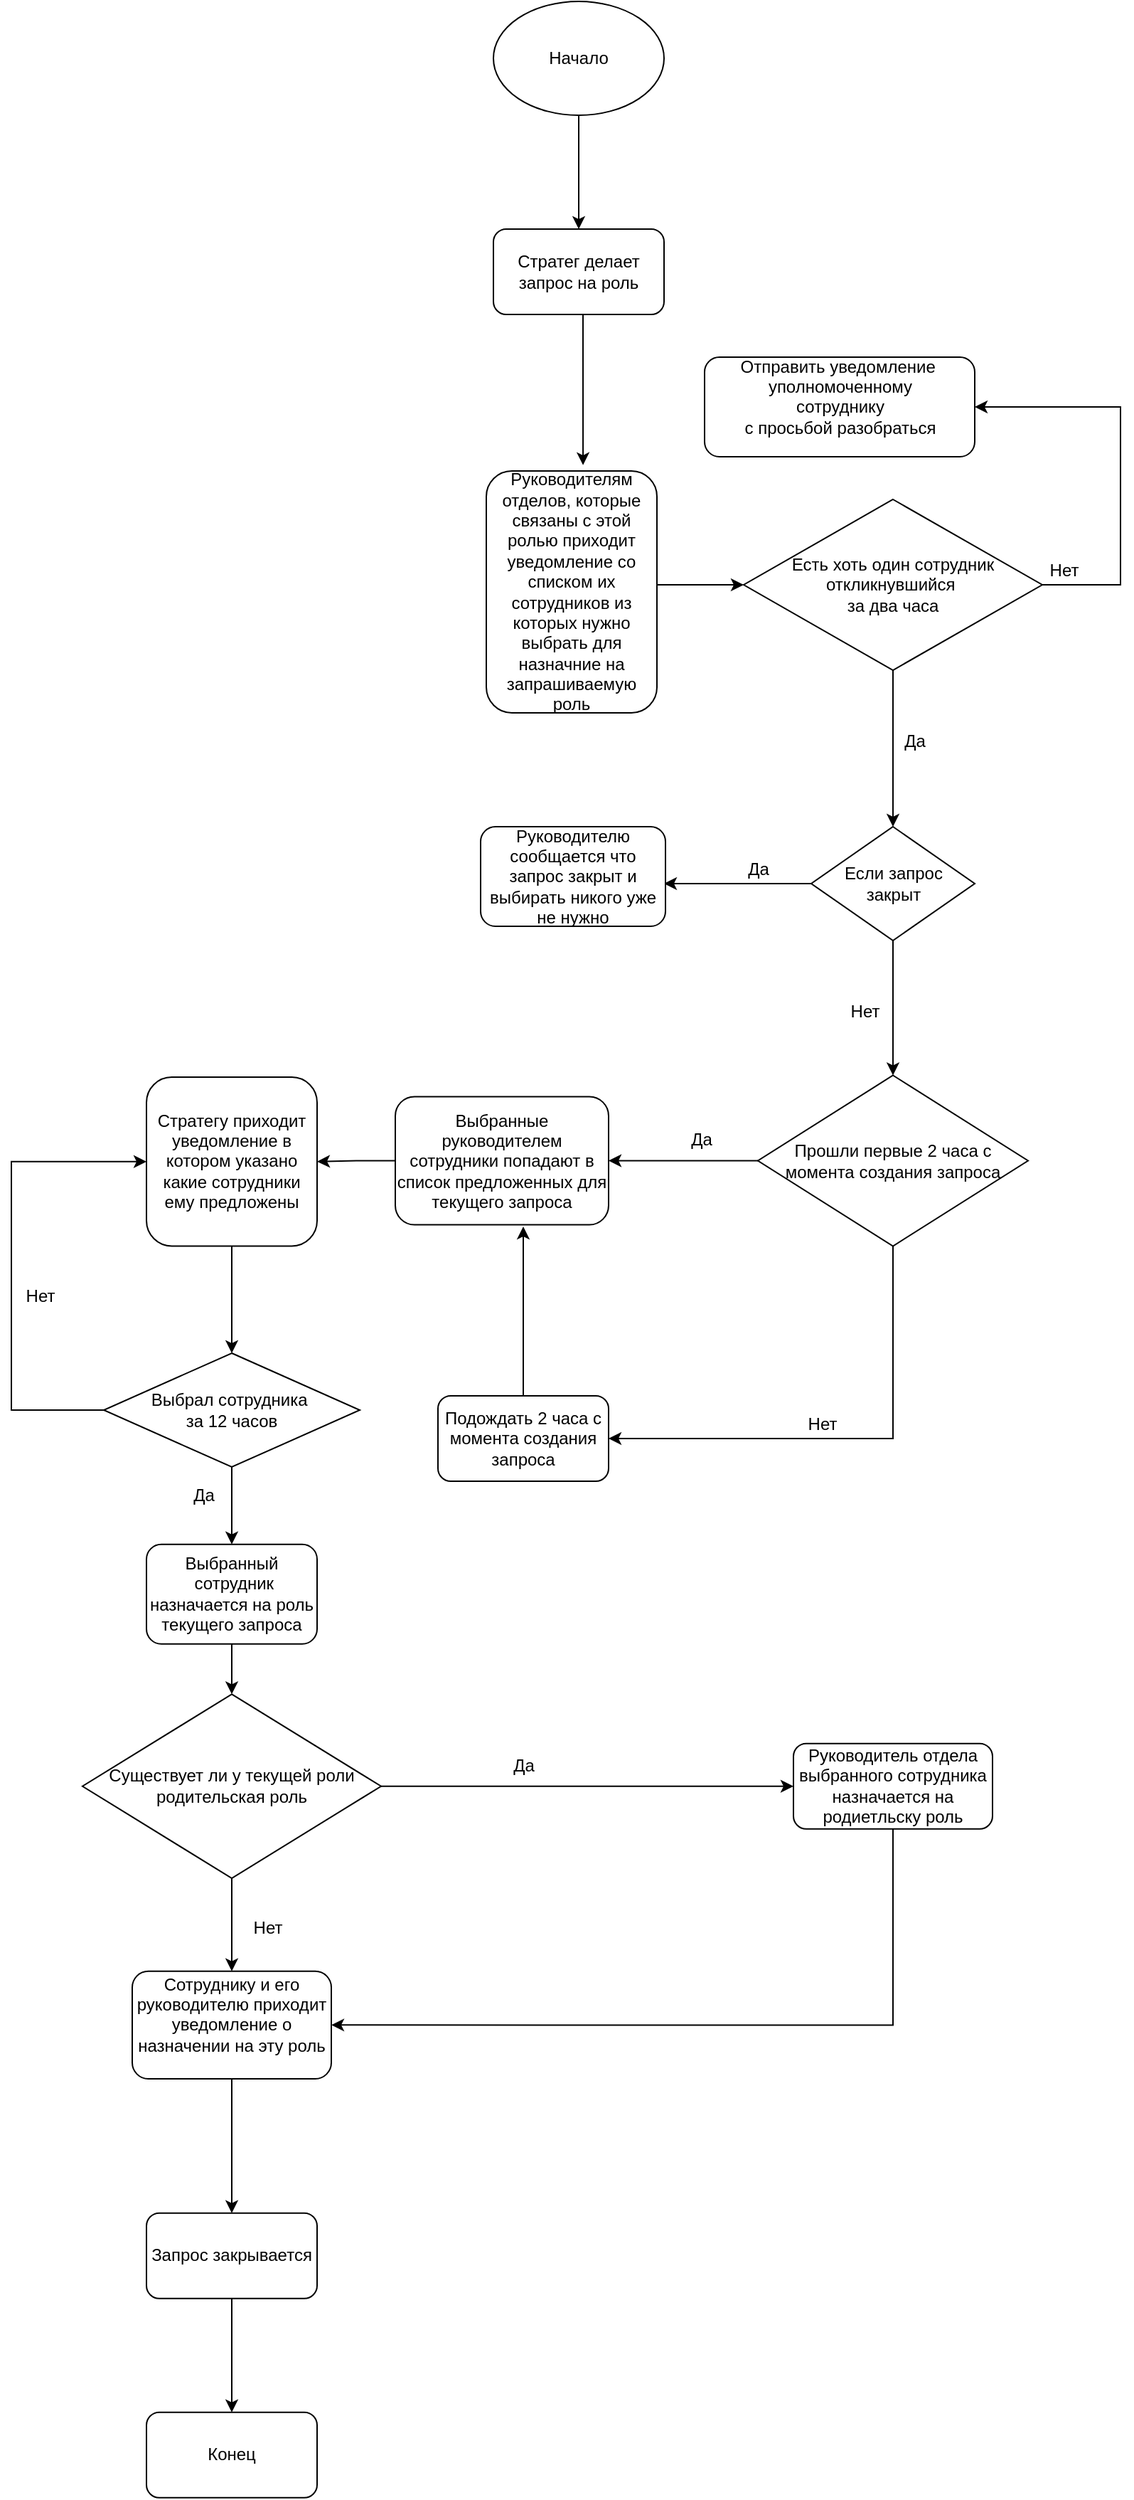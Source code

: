 <mxfile version="15.2.9" type="github">
  <diagram id="C5RBs43oDa-KdzZeNtuy" name="Page-1">
    <mxGraphModel dx="1590" dy="1943" grid="1" gridSize="10" guides="1" tooltips="1" connect="1" arrows="1" fold="1" page="1" pageScale="1" pageWidth="827" pageHeight="1169" math="0" shadow="0">
      <root>
        <mxCell id="WIyWlLk6GJQsqaUBKTNV-0" />
        <mxCell id="WIyWlLk6GJQsqaUBKTNV-1" parent="WIyWlLk6GJQsqaUBKTNV-0" />
        <mxCell id="MZd_cuo-YuZrJoMX92ne-43" style="edgeStyle=orthogonalEdgeStyle;rounded=0;orthogonalLoop=1;jettySize=auto;html=1;entryX=0.567;entryY=-0.024;entryDx=0;entryDy=0;entryPerimeter=0;" edge="1" parent="WIyWlLk6GJQsqaUBKTNV-1" source="zCNVH_hHgbBZrvqFedAu-4" target="zCNVH_hHgbBZrvqFedAu-6">
          <mxGeometry relative="1" as="geometry">
            <Array as="points">
              <mxPoint x="432" y="-50" />
              <mxPoint x="432" y="-50" />
            </Array>
          </mxGeometry>
        </mxCell>
        <mxCell id="zCNVH_hHgbBZrvqFedAu-4" value="Стратег делает запрос на роль" style="rounded=1;whiteSpace=wrap;html=1;" parent="WIyWlLk6GJQsqaUBKTNV-1" vertex="1">
          <mxGeometry x="369" y="-130" width="120" height="60" as="geometry" />
        </mxCell>
        <mxCell id="MZd_cuo-YuZrJoMX92ne-42" style="edgeStyle=orthogonalEdgeStyle;rounded=0;orthogonalLoop=1;jettySize=auto;html=1;entryX=0;entryY=0.5;entryDx=0;entryDy=0;" edge="1" parent="WIyWlLk6GJQsqaUBKTNV-1" source="zCNVH_hHgbBZrvqFedAu-6" target="MZd_cuo-YuZrJoMX92ne-40">
          <mxGeometry relative="1" as="geometry">
            <Array as="points">
              <mxPoint x="500" y="120" />
              <mxPoint x="500" y="120" />
            </Array>
          </mxGeometry>
        </mxCell>
        <mxCell id="zCNVH_hHgbBZrvqFedAu-6" value="Руководителям отделов, которые связаны с этой ролью приходит уведомление со списком их сотрудников из которых нужно выбрать для назначние на запрашиваемую роль" style="rounded=1;whiteSpace=wrap;html=1;" parent="WIyWlLk6GJQsqaUBKTNV-1" vertex="1">
          <mxGeometry x="364" y="40" width="120" height="170" as="geometry" />
        </mxCell>
        <mxCell id="MZd_cuo-YuZrJoMX92ne-59" style="edgeStyle=orthogonalEdgeStyle;rounded=0;orthogonalLoop=1;jettySize=auto;html=1;exitX=0.5;exitY=1;exitDx=0;exitDy=0;entryX=0.5;entryY=0;entryDx=0;entryDy=0;" edge="1" parent="WIyWlLk6GJQsqaUBKTNV-1" source="zCNVH_hHgbBZrvqFedAu-10" target="MZd_cuo-YuZrJoMX92ne-17">
          <mxGeometry relative="1" as="geometry" />
        </mxCell>
        <mxCell id="zCNVH_hHgbBZrvqFedAu-10" value="Стратегу приходит уведомление в котором указано какие сотрудники ему предложены" style="rounded=1;whiteSpace=wrap;html=1;" parent="WIyWlLk6GJQsqaUBKTNV-1" vertex="1">
          <mxGeometry x="125" y="466" width="120" height="118.75" as="geometry" />
        </mxCell>
        <mxCell id="MZd_cuo-YuZrJoMX92ne-60" style="edgeStyle=orthogonalEdgeStyle;rounded=0;orthogonalLoop=1;jettySize=auto;html=1;entryX=0.5;entryY=0;entryDx=0;entryDy=0;" edge="1" parent="WIyWlLk6GJQsqaUBKTNV-1" source="zCNVH_hHgbBZrvqFedAu-12" target="zCNVH_hHgbBZrvqFedAu-20">
          <mxGeometry relative="1" as="geometry" />
        </mxCell>
        <mxCell id="zCNVH_hHgbBZrvqFedAu-12" value="Выбранный&lt;br&gt;&amp;nbsp;сотрудник назначается на роль текущего запроса" style="rounded=1;whiteSpace=wrap;html=1;" parent="WIyWlLk6GJQsqaUBKTNV-1" vertex="1">
          <mxGeometry x="125" y="794.37" width="120" height="70" as="geometry" />
        </mxCell>
        <mxCell id="zCNVH_hHgbBZrvqFedAu-67" style="edgeStyle=orthogonalEdgeStyle;rounded=0;orthogonalLoop=1;jettySize=auto;html=1;" parent="WIyWlLk6GJQsqaUBKTNV-1" source="zCNVH_hHgbBZrvqFedAu-17" edge="1">
          <mxGeometry relative="1" as="geometry">
            <mxPoint x="185" y="1264.37" as="targetPoint" />
          </mxGeometry>
        </mxCell>
        <mxCell id="zCNVH_hHgbBZrvqFedAu-17" value="Сотруднику и его руководителю приходит уведомление о назначении на эту роль&lt;br&gt;&amp;nbsp;" style="rounded=1;whiteSpace=wrap;html=1;" parent="WIyWlLk6GJQsqaUBKTNV-1" vertex="1">
          <mxGeometry x="115" y="1094.37" width="140" height="75.63" as="geometry" />
        </mxCell>
        <mxCell id="zCNVH_hHgbBZrvqFedAu-69" style="edgeStyle=orthogonalEdgeStyle;rounded=0;orthogonalLoop=1;jettySize=auto;html=1;entryX=1;entryY=0.5;entryDx=0;entryDy=0;" parent="WIyWlLk6GJQsqaUBKTNV-1" source="zCNVH_hHgbBZrvqFedAu-19" edge="1" target="zCNVH_hHgbBZrvqFedAu-17">
          <mxGeometry relative="1" as="geometry">
            <mxPoint x="270" y="980" as="targetPoint" />
            <Array as="points">
              <mxPoint x="650" y="1132" />
            </Array>
          </mxGeometry>
        </mxCell>
        <mxCell id="zCNVH_hHgbBZrvqFedAu-19" value="Руководитель отдела выбранного сотрудника назначается на родиетльску роль" style="rounded=1;whiteSpace=wrap;html=1;" parent="WIyWlLk6GJQsqaUBKTNV-1" vertex="1">
          <mxGeometry x="580" y="934.37" width="140" height="60" as="geometry" />
        </mxCell>
        <mxCell id="zCNVH_hHgbBZrvqFedAu-34" style="edgeStyle=orthogonalEdgeStyle;rounded=0;orthogonalLoop=1;jettySize=auto;html=1;entryX=0;entryY=0.5;entryDx=0;entryDy=0;" parent="WIyWlLk6GJQsqaUBKTNV-1" source="zCNVH_hHgbBZrvqFedAu-20" edge="1" target="zCNVH_hHgbBZrvqFedAu-19">
          <mxGeometry relative="1" as="geometry">
            <mxPoint x="550" y="800" as="targetPoint" />
            <Array as="points">
              <mxPoint x="510" y="964" />
              <mxPoint x="510" y="964" />
            </Array>
          </mxGeometry>
        </mxCell>
        <mxCell id="MZd_cuo-YuZrJoMX92ne-61" style="edgeStyle=orthogonalEdgeStyle;rounded=0;orthogonalLoop=1;jettySize=auto;html=1;entryX=0.5;entryY=0;entryDx=0;entryDy=0;" edge="1" parent="WIyWlLk6GJQsqaUBKTNV-1" source="zCNVH_hHgbBZrvqFedAu-20" target="zCNVH_hHgbBZrvqFedAu-17">
          <mxGeometry relative="1" as="geometry" />
        </mxCell>
        <mxCell id="zCNVH_hHgbBZrvqFedAu-20" value="Существует ли у текущей роли родительская роль" style="rhombus;whiteSpace=wrap;html=1;" parent="WIyWlLk6GJQsqaUBKTNV-1" vertex="1">
          <mxGeometry x="80" y="899.68" width="210" height="129.37" as="geometry" />
        </mxCell>
        <mxCell id="MZd_cuo-YuZrJoMX92ne-37" style="edgeStyle=orthogonalEdgeStyle;rounded=0;orthogonalLoop=1;jettySize=auto;html=1;entryX=1;entryY=0.5;entryDx=0;entryDy=0;" edge="1" parent="WIyWlLk6GJQsqaUBKTNV-1" source="zCNVH_hHgbBZrvqFedAu-31" target="zCNVH_hHgbBZrvqFedAu-10">
          <mxGeometry relative="1" as="geometry" />
        </mxCell>
        <mxCell id="zCNVH_hHgbBZrvqFedAu-31" value="Выбранные руководителем сотрудники попадают в список предложенных для текущего запроса" style="rounded=1;whiteSpace=wrap;html=1;" parent="WIyWlLk6GJQsqaUBKTNV-1" vertex="1">
          <mxGeometry x="300" y="479.75" width="150" height="90" as="geometry" />
        </mxCell>
        <mxCell id="EclakT0VGjw_wbwwDs8H-17" style="edgeStyle=orthogonalEdgeStyle;rounded=0;orthogonalLoop=1;jettySize=auto;html=1;" parent="WIyWlLk6GJQsqaUBKTNV-1" source="zCNVH_hHgbBZrvqFedAu-68" edge="1">
          <mxGeometry relative="1" as="geometry">
            <mxPoint x="185" y="1404.37" as="targetPoint" />
          </mxGeometry>
        </mxCell>
        <mxCell id="zCNVH_hHgbBZrvqFedAu-68" value="Запрос закрывается" style="rounded=1;whiteSpace=wrap;html=1;" parent="WIyWlLk6GJQsqaUBKTNV-1" vertex="1">
          <mxGeometry x="125" y="1264.37" width="120" height="60" as="geometry" />
        </mxCell>
        <mxCell id="zCNVH_hHgbBZrvqFedAu-87" style="edgeStyle=orthogonalEdgeStyle;rounded=0;orthogonalLoop=1;jettySize=auto;html=1;entryX=1;entryY=0.5;entryDx=0;entryDy=0;" parent="WIyWlLk6GJQsqaUBKTNV-1" source="zCNVH_hHgbBZrvqFedAu-85" edge="1">
          <mxGeometry relative="1" as="geometry">
            <mxPoint x="489" y="330" as="targetPoint" />
          </mxGeometry>
        </mxCell>
        <mxCell id="MZd_cuo-YuZrJoMX92ne-28" style="edgeStyle=orthogonalEdgeStyle;rounded=0;orthogonalLoop=1;jettySize=auto;html=1;exitX=0.5;exitY=1;exitDx=0;exitDy=0;entryX=0.5;entryY=0;entryDx=0;entryDy=0;" edge="1" parent="WIyWlLk6GJQsqaUBKTNV-1" source="zCNVH_hHgbBZrvqFedAu-85" target="MZd_cuo-YuZrJoMX92ne-1">
          <mxGeometry relative="1" as="geometry">
            <Array as="points">
              <mxPoint x="650" y="370" />
            </Array>
          </mxGeometry>
        </mxCell>
        <mxCell id="zCNVH_hHgbBZrvqFedAu-85" value="Если запрос &lt;br&gt;закрыт" style="rhombus;whiteSpace=wrap;html=1;" parent="WIyWlLk6GJQsqaUBKTNV-1" vertex="1">
          <mxGeometry x="592.5" y="290" width="115" height="80" as="geometry" />
        </mxCell>
        <mxCell id="zCNVH_hHgbBZrvqFedAu-86" value="Нет" style="text;html=1;align=center;verticalAlign=middle;resizable=0;points=[];autosize=1;strokeColor=none;fillColor=none;" parent="WIyWlLk6GJQsqaUBKTNV-1" vertex="1">
          <mxGeometry x="610" y="410" width="40" height="20" as="geometry" />
        </mxCell>
        <mxCell id="zCNVH_hHgbBZrvqFedAu-89" value="Да" style="text;html=1;align=center;verticalAlign=middle;resizable=0;points=[];autosize=1;strokeColor=none;fillColor=none;" parent="WIyWlLk6GJQsqaUBKTNV-1" vertex="1">
          <mxGeometry x="540" y="310" width="30" height="20" as="geometry" />
        </mxCell>
        <mxCell id="EclakT0VGjw_wbwwDs8H-8" value="Нет" style="text;html=1;align=center;verticalAlign=middle;resizable=0;points=[];autosize=1;strokeColor=none;fillColor=none;" parent="WIyWlLk6GJQsqaUBKTNV-1" vertex="1">
          <mxGeometry x="190" y="1054.37" width="40" height="20" as="geometry" />
        </mxCell>
        <mxCell id="EclakT0VGjw_wbwwDs8H-16" style="edgeStyle=orthogonalEdgeStyle;rounded=0;orthogonalLoop=1;jettySize=auto;html=1;entryX=0.5;entryY=0;entryDx=0;entryDy=0;" parent="WIyWlLk6GJQsqaUBKTNV-1" source="EclakT0VGjw_wbwwDs8H-15" target="zCNVH_hHgbBZrvqFedAu-4" edge="1">
          <mxGeometry relative="1" as="geometry" />
        </mxCell>
        <mxCell id="EclakT0VGjw_wbwwDs8H-15" value="Начало" style="ellipse;whiteSpace=wrap;html=1;" parent="WIyWlLk6GJQsqaUBKTNV-1" vertex="1">
          <mxGeometry x="369" y="-290" width="120" height="80" as="geometry" />
        </mxCell>
        <mxCell id="EclakT0VGjw_wbwwDs8H-18" value="Конец" style="rounded=1;whiteSpace=wrap;html=1;" parent="WIyWlLk6GJQsqaUBKTNV-1" vertex="1">
          <mxGeometry x="125" y="1404.37" width="120" height="60" as="geometry" />
        </mxCell>
        <mxCell id="MZd_cuo-YuZrJoMX92ne-29" style="edgeStyle=orthogonalEdgeStyle;rounded=0;orthogonalLoop=1;jettySize=auto;html=1;entryX=1;entryY=0.5;entryDx=0;entryDy=0;" edge="1" parent="WIyWlLk6GJQsqaUBKTNV-1" source="MZd_cuo-YuZrJoMX92ne-1" target="zCNVH_hHgbBZrvqFedAu-31">
          <mxGeometry relative="1" as="geometry" />
        </mxCell>
        <mxCell id="MZd_cuo-YuZrJoMX92ne-38" style="edgeStyle=orthogonalEdgeStyle;rounded=0;orthogonalLoop=1;jettySize=auto;html=1;entryX=1;entryY=0.5;entryDx=0;entryDy=0;" edge="1" parent="WIyWlLk6GJQsqaUBKTNV-1" source="MZd_cuo-YuZrJoMX92ne-1" target="MZd_cuo-YuZrJoMX92ne-34">
          <mxGeometry relative="1" as="geometry">
            <mxPoint x="650" y="720" as="targetPoint" />
            <Array as="points">
              <mxPoint x="650" y="720" />
            </Array>
          </mxGeometry>
        </mxCell>
        <mxCell id="MZd_cuo-YuZrJoMX92ne-1" value="Прошли первые 2 часа с момента создания запроса" style="rhombus;whiteSpace=wrap;html=1;" vertex="1" parent="WIyWlLk6GJQsqaUBKTNV-1">
          <mxGeometry x="555" y="464.75" width="190" height="120" as="geometry" />
        </mxCell>
        <mxCell id="MZd_cuo-YuZrJoMX92ne-10" value="Да&lt;br&gt;" style="text;html=1;align=center;verticalAlign=middle;resizable=0;points=[];autosize=1;strokeColor=none;fillColor=none;" vertex="1" parent="WIyWlLk6GJQsqaUBKTNV-1">
          <mxGeometry x="500" y="500" width="30" height="20" as="geometry" />
        </mxCell>
        <mxCell id="MZd_cuo-YuZrJoMX92ne-14" value="Нет" style="text;html=1;align=center;verticalAlign=middle;resizable=0;points=[];autosize=1;strokeColor=none;fillColor=none;" vertex="1" parent="WIyWlLk6GJQsqaUBKTNV-1">
          <mxGeometry x="580" y="700" width="40" height="20" as="geometry" />
        </mxCell>
        <mxCell id="MZd_cuo-YuZrJoMX92ne-18" style="edgeStyle=orthogonalEdgeStyle;rounded=0;orthogonalLoop=1;jettySize=auto;html=1;entryX=0.5;entryY=0;entryDx=0;entryDy=0;" edge="1" parent="WIyWlLk6GJQsqaUBKTNV-1" source="MZd_cuo-YuZrJoMX92ne-17" target="zCNVH_hHgbBZrvqFedAu-12">
          <mxGeometry relative="1" as="geometry" />
        </mxCell>
        <mxCell id="MZd_cuo-YuZrJoMX92ne-20" style="edgeStyle=orthogonalEdgeStyle;rounded=0;orthogonalLoop=1;jettySize=auto;html=1;entryX=0;entryY=0.5;entryDx=0;entryDy=0;" edge="1" parent="WIyWlLk6GJQsqaUBKTNV-1" source="MZd_cuo-YuZrJoMX92ne-17" target="zCNVH_hHgbBZrvqFedAu-10">
          <mxGeometry relative="1" as="geometry">
            <mxPoint x="110" y="520" as="targetPoint" />
            <Array as="points">
              <mxPoint x="30" y="700" />
              <mxPoint x="30" y="525" />
            </Array>
          </mxGeometry>
        </mxCell>
        <mxCell id="MZd_cuo-YuZrJoMX92ne-17" value="Выбрал сотрудника&amp;nbsp;&lt;br&gt;за 12 часов" style="rhombus;whiteSpace=wrap;html=1;" vertex="1" parent="WIyWlLk6GJQsqaUBKTNV-1">
          <mxGeometry x="95" y="660" width="180" height="80" as="geometry" />
        </mxCell>
        <mxCell id="MZd_cuo-YuZrJoMX92ne-19" value="Да" style="text;html=1;align=center;verticalAlign=middle;resizable=0;points=[];autosize=1;strokeColor=none;fillColor=none;" vertex="1" parent="WIyWlLk6GJQsqaUBKTNV-1">
          <mxGeometry x="150" y="750" width="30" height="20" as="geometry" />
        </mxCell>
        <mxCell id="MZd_cuo-YuZrJoMX92ne-22" value="Нет" style="text;html=1;align=center;verticalAlign=middle;resizable=0;points=[];autosize=1;strokeColor=none;fillColor=none;" vertex="1" parent="WIyWlLk6GJQsqaUBKTNV-1">
          <mxGeometry x="30" y="610" width="40" height="20" as="geometry" />
        </mxCell>
        <mxCell id="MZd_cuo-YuZrJoMX92ne-23" value="Да" style="text;html=1;align=center;verticalAlign=middle;resizable=0;points=[];autosize=1;strokeColor=none;fillColor=none;" vertex="1" parent="WIyWlLk6GJQsqaUBKTNV-1">
          <mxGeometry x="375" y="940" width="30" height="20" as="geometry" />
        </mxCell>
        <mxCell id="MZd_cuo-YuZrJoMX92ne-35" style="edgeStyle=orthogonalEdgeStyle;rounded=0;orthogonalLoop=1;jettySize=auto;html=1;entryX=0.6;entryY=1.014;entryDx=0;entryDy=0;entryPerimeter=0;" edge="1" parent="WIyWlLk6GJQsqaUBKTNV-1" source="MZd_cuo-YuZrJoMX92ne-34" target="zCNVH_hHgbBZrvqFedAu-31">
          <mxGeometry relative="1" as="geometry" />
        </mxCell>
        <mxCell id="MZd_cuo-YuZrJoMX92ne-34" value="Подождать 2 часа с момента создания запроса" style="rounded=1;whiteSpace=wrap;html=1;" vertex="1" parent="WIyWlLk6GJQsqaUBKTNV-1">
          <mxGeometry x="330" y="690" width="120" height="60" as="geometry" />
        </mxCell>
        <mxCell id="MZd_cuo-YuZrJoMX92ne-54" style="edgeStyle=orthogonalEdgeStyle;rounded=0;orthogonalLoop=1;jettySize=auto;html=1;entryX=1;entryY=0.5;entryDx=0;entryDy=0;" edge="1" parent="WIyWlLk6GJQsqaUBKTNV-1" source="MZd_cuo-YuZrJoMX92ne-40" target="MZd_cuo-YuZrJoMX92ne-49">
          <mxGeometry relative="1" as="geometry">
            <mxPoint x="820" as="targetPoint" />
            <Array as="points">
              <mxPoint x="810" y="120" />
              <mxPoint x="810" y="-5" />
            </Array>
          </mxGeometry>
        </mxCell>
        <mxCell id="MZd_cuo-YuZrJoMX92ne-58" style="edgeStyle=orthogonalEdgeStyle;rounded=0;orthogonalLoop=1;jettySize=auto;html=1;entryX=0.5;entryY=0;entryDx=0;entryDy=0;" edge="1" parent="WIyWlLk6GJQsqaUBKTNV-1" source="MZd_cuo-YuZrJoMX92ne-40" target="zCNVH_hHgbBZrvqFedAu-85">
          <mxGeometry relative="1" as="geometry">
            <mxPoint x="645" y="280" as="targetPoint" />
            <Array as="points">
              <mxPoint x="650" y="210" />
              <mxPoint x="650" y="210" />
            </Array>
          </mxGeometry>
        </mxCell>
        <mxCell id="MZd_cuo-YuZrJoMX92ne-40" value="Есть хоть один сотрудник&lt;br&gt;откликнувшийся&amp;nbsp;&lt;br&gt;за два часа" style="rhombus;whiteSpace=wrap;html=1;" vertex="1" parent="WIyWlLk6GJQsqaUBKTNV-1">
          <mxGeometry x="545" y="60" width="210" height="120" as="geometry" />
        </mxCell>
        <mxCell id="MZd_cuo-YuZrJoMX92ne-45" value="Да" style="text;html=1;align=center;verticalAlign=middle;resizable=0;points=[];autosize=1;strokeColor=none;fillColor=none;" vertex="1" parent="WIyWlLk6GJQsqaUBKTNV-1">
          <mxGeometry x="650" y="220" width="30" height="20" as="geometry" />
        </mxCell>
        <mxCell id="MZd_cuo-YuZrJoMX92ne-47" value="Нет" style="text;html=1;align=center;verticalAlign=middle;resizable=0;points=[];autosize=1;strokeColor=none;fillColor=none;" vertex="1" parent="WIyWlLk6GJQsqaUBKTNV-1">
          <mxGeometry x="750" y="100" width="40" height="20" as="geometry" />
        </mxCell>
        <mxCell id="MZd_cuo-YuZrJoMX92ne-49" value="Отправить уведомление&amp;nbsp;&lt;br&gt;уполномоченному&lt;br&gt;сотруднику &lt;br&gt;с просьбой разобраться&lt;br&gt;&amp;nbsp;" style="rounded=1;whiteSpace=wrap;html=1;" vertex="1" parent="WIyWlLk6GJQsqaUBKTNV-1">
          <mxGeometry x="517.5" y="-40" width="190" height="70" as="geometry" />
        </mxCell>
        <mxCell id="MZd_cuo-YuZrJoMX92ne-56" value="&lt;span&gt;Руководителю сообщается что запрос закрыт и выбирать никого уже не нужно&lt;/span&gt;" style="rounded=1;whiteSpace=wrap;html=1;" vertex="1" parent="WIyWlLk6GJQsqaUBKTNV-1">
          <mxGeometry x="360" y="290" width="130" height="70" as="geometry" />
        </mxCell>
      </root>
    </mxGraphModel>
  </diagram>
</mxfile>

